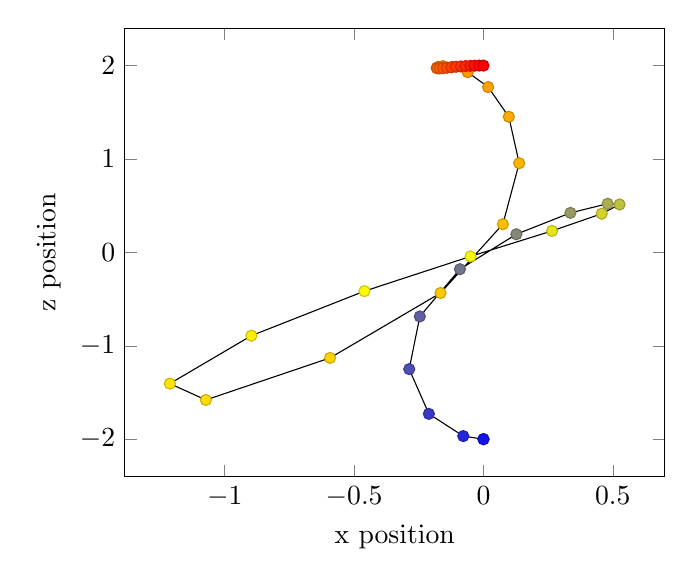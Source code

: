 \begin{tikzpicture}
\begin{axis}[xlabel={x position}, ylabel={z position}]
    \addplot+[scatter, black, scatter src=explicit]
        table[row sep={\\}, x={x}, y={y}, meta={col}]
        {
            x  y  col  \\
            -2.449e-16  -2.0  1.0  \\
            -2.449e-16  -2.0  2.0  \\
            -0.078  -1.967  3.0  \\
            -0.211  -1.729  4.0  \\
            -0.287  -1.25  5.0  \\
            -0.246  -0.686  6.0  \\
            -0.091  -0.18  7.0  \\
            0.127  0.194  8.0  \\
            0.336  0.423  9.0  \\
            0.48  0.521  10.0  \\
            0.526  0.513  11.0  \\
            0.457  0.414  12.0  \\
            0.265  0.23  13.0  \\
            -0.05  -0.043  14.0  \\
            -0.46  -0.415  15.0  \\
            -0.897  -0.892  16.0  \\
            -1.212  -1.405  17.0  \\
            -1.073  -1.58  18.0  \\
            -0.593  -1.13  19.0  \\
            -0.166  -0.435  20.0  \\
            0.075  0.302  21.0  \\
            0.138  0.955  22.0  \\
            0.098  1.452  23.0  \\
            0.018  1.77  24.0  \\
            -0.061  1.93  25.0  \\
            -0.12  1.987  26.0  \\
            -0.157  1.994  27.0  \\
            -0.175  1.985  28.0  \\
            -0.181  1.975  29.0  \\
            -0.178  1.97  30.0  \\
            -0.169  1.97  31.0  \\
            -0.156  1.972  32.0  \\
            -0.141  1.977  33.0  \\
            -0.124  1.982  34.0  \\
            -0.106  1.987  35.0  \\
            -0.087  1.991  36.0  \\
            -0.069  1.995  37.0  \\
            -0.051  1.997  38.0  \\
            -0.034  1.999  39.0  \\
            -0.017  2.0  40.0  \\
            1.01e-6  2.0  41.0  \\
        }
        ;
\end{axis}
\end{tikzpicture}
